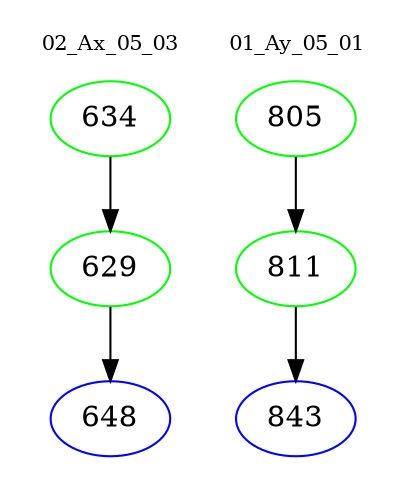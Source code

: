 digraph{
subgraph cluster_0 {
color = white
label = "02_Ax_05_03";
fontsize=10;
T0_634 [label="634", color="green"]
T0_634 -> T0_629 [color="black"]
T0_629 [label="629", color="green"]
T0_629 -> T0_648 [color="black"]
T0_648 [label="648", color="blue"]
}
subgraph cluster_1 {
color = white
label = "01_Ay_05_01";
fontsize=10;
T1_805 [label="805", color="green"]
T1_805 -> T1_811 [color="black"]
T1_811 [label="811", color="green"]
T1_811 -> T1_843 [color="black"]
T1_843 [label="843", color="blue"]
}
}
